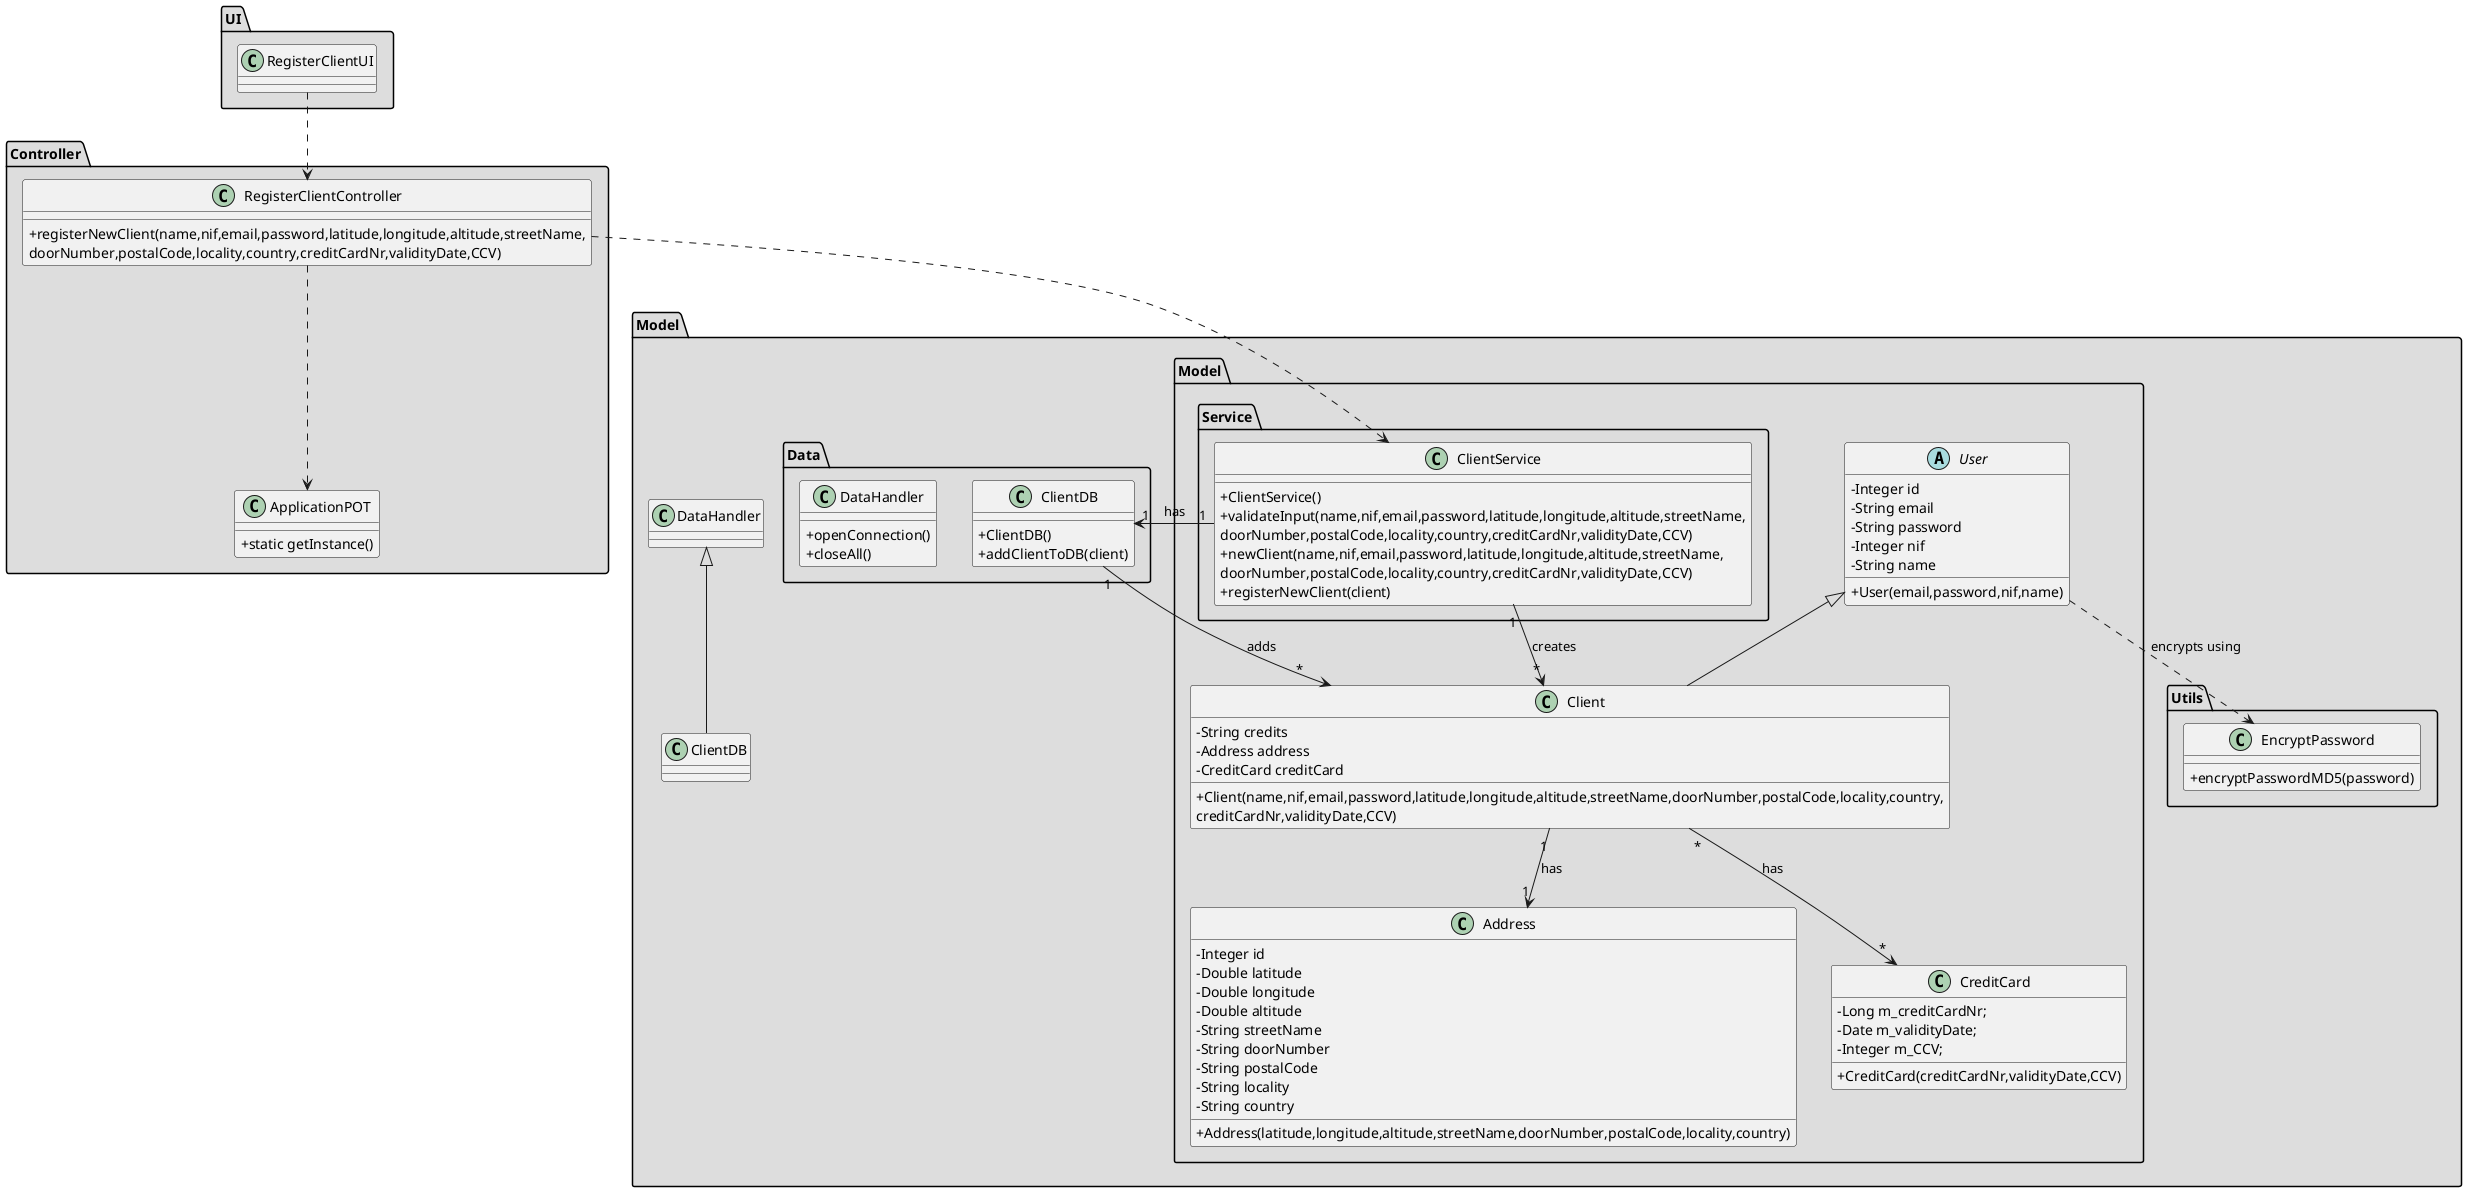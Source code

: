 @startuml
skinparam classAttributeIconSize 0


package "Controller" #DDDDDD {
class ApplicationPOT
{
  +static getInstance()
}
}


package "UI" #DDDDDD {
class RegisterClientUI{

}
}


package "Controller" #DDDDDD {
class RegisterClientController{
+registerNewClient(name,nif,email,password,latitude,longitude,altitude,streetName,\ndoorNumber,postalCode,locality,country,creditCardNr,validityDate,CCV)
}
}


package "Model" #DDDDDD {






package "Model" #DDDDDD {
abstract class User{
-Integer id
-String email
-String password
-Integer nif
-String name
+User(email,password,nif,name)
}

package Service #DDDDDD {

class ClientService{
+ClientService()
+validateInput(name,nif,email,password,latitude,longitude,altitude,streetName,\ndoorNumber,postalCode,locality,country,creditCardNr,validityDate,CCV)
+newClient(name,nif,email,password,latitude,longitude,altitude,streetName,\ndoorNumber,postalCode,locality,country,creditCardNr,validityDate,CCV)
+registerNewClient(client)
}

}

class Client extends User

class Client{
-String credits
-Address address
-CreditCard creditCard
+Client(name,nif,email,password,latitude,longitude,altitude,streetName,doorNumber,postalCode,locality,country,
                        creditCardNr,validityDate,CCV)
}

class Address{
-Integer id
-Double latitude
-Double longitude
-Double altitude
-String streetName
-String doorNumber
-String postalCode
-String locality
-String country
+Address(latitude,longitude,altitude,streetName,doorNumber,postalCode,locality,country)
}

class CreditCard{
-Long m_creditCardNr;
-Date m_validityDate;
-Integer m_CCV;
+CreditCard(creditCardNr,validityDate,CCV)
}

}


package "Data" #DDDDDD {
class DataHandler{
+openConnection()
+closeAll()
}

 class ClientDB{
 +ClientDB()
 +addClientToDB(client)
 }

}

package "Utils" #DDDDDD {
class EncryptPassword {
+encryptPasswordMD5(password)
}

}



RegisterClientUI ..> RegisterClientController
RegisterClientController ..> ApplicationPOT
RegisterClientController ..> ClientService
ClientService "1" --> "*" Client : creates
ClientService "1" -> "1" ClientDB : has
ClientDB "1" --> "*" Client : adds
class ClientDB extends DataHandler
Client "1" --> "1" Address : has
Client "*" --> "*" CreditCard : has
User ..> EncryptPassword : encrypts using

@enduml